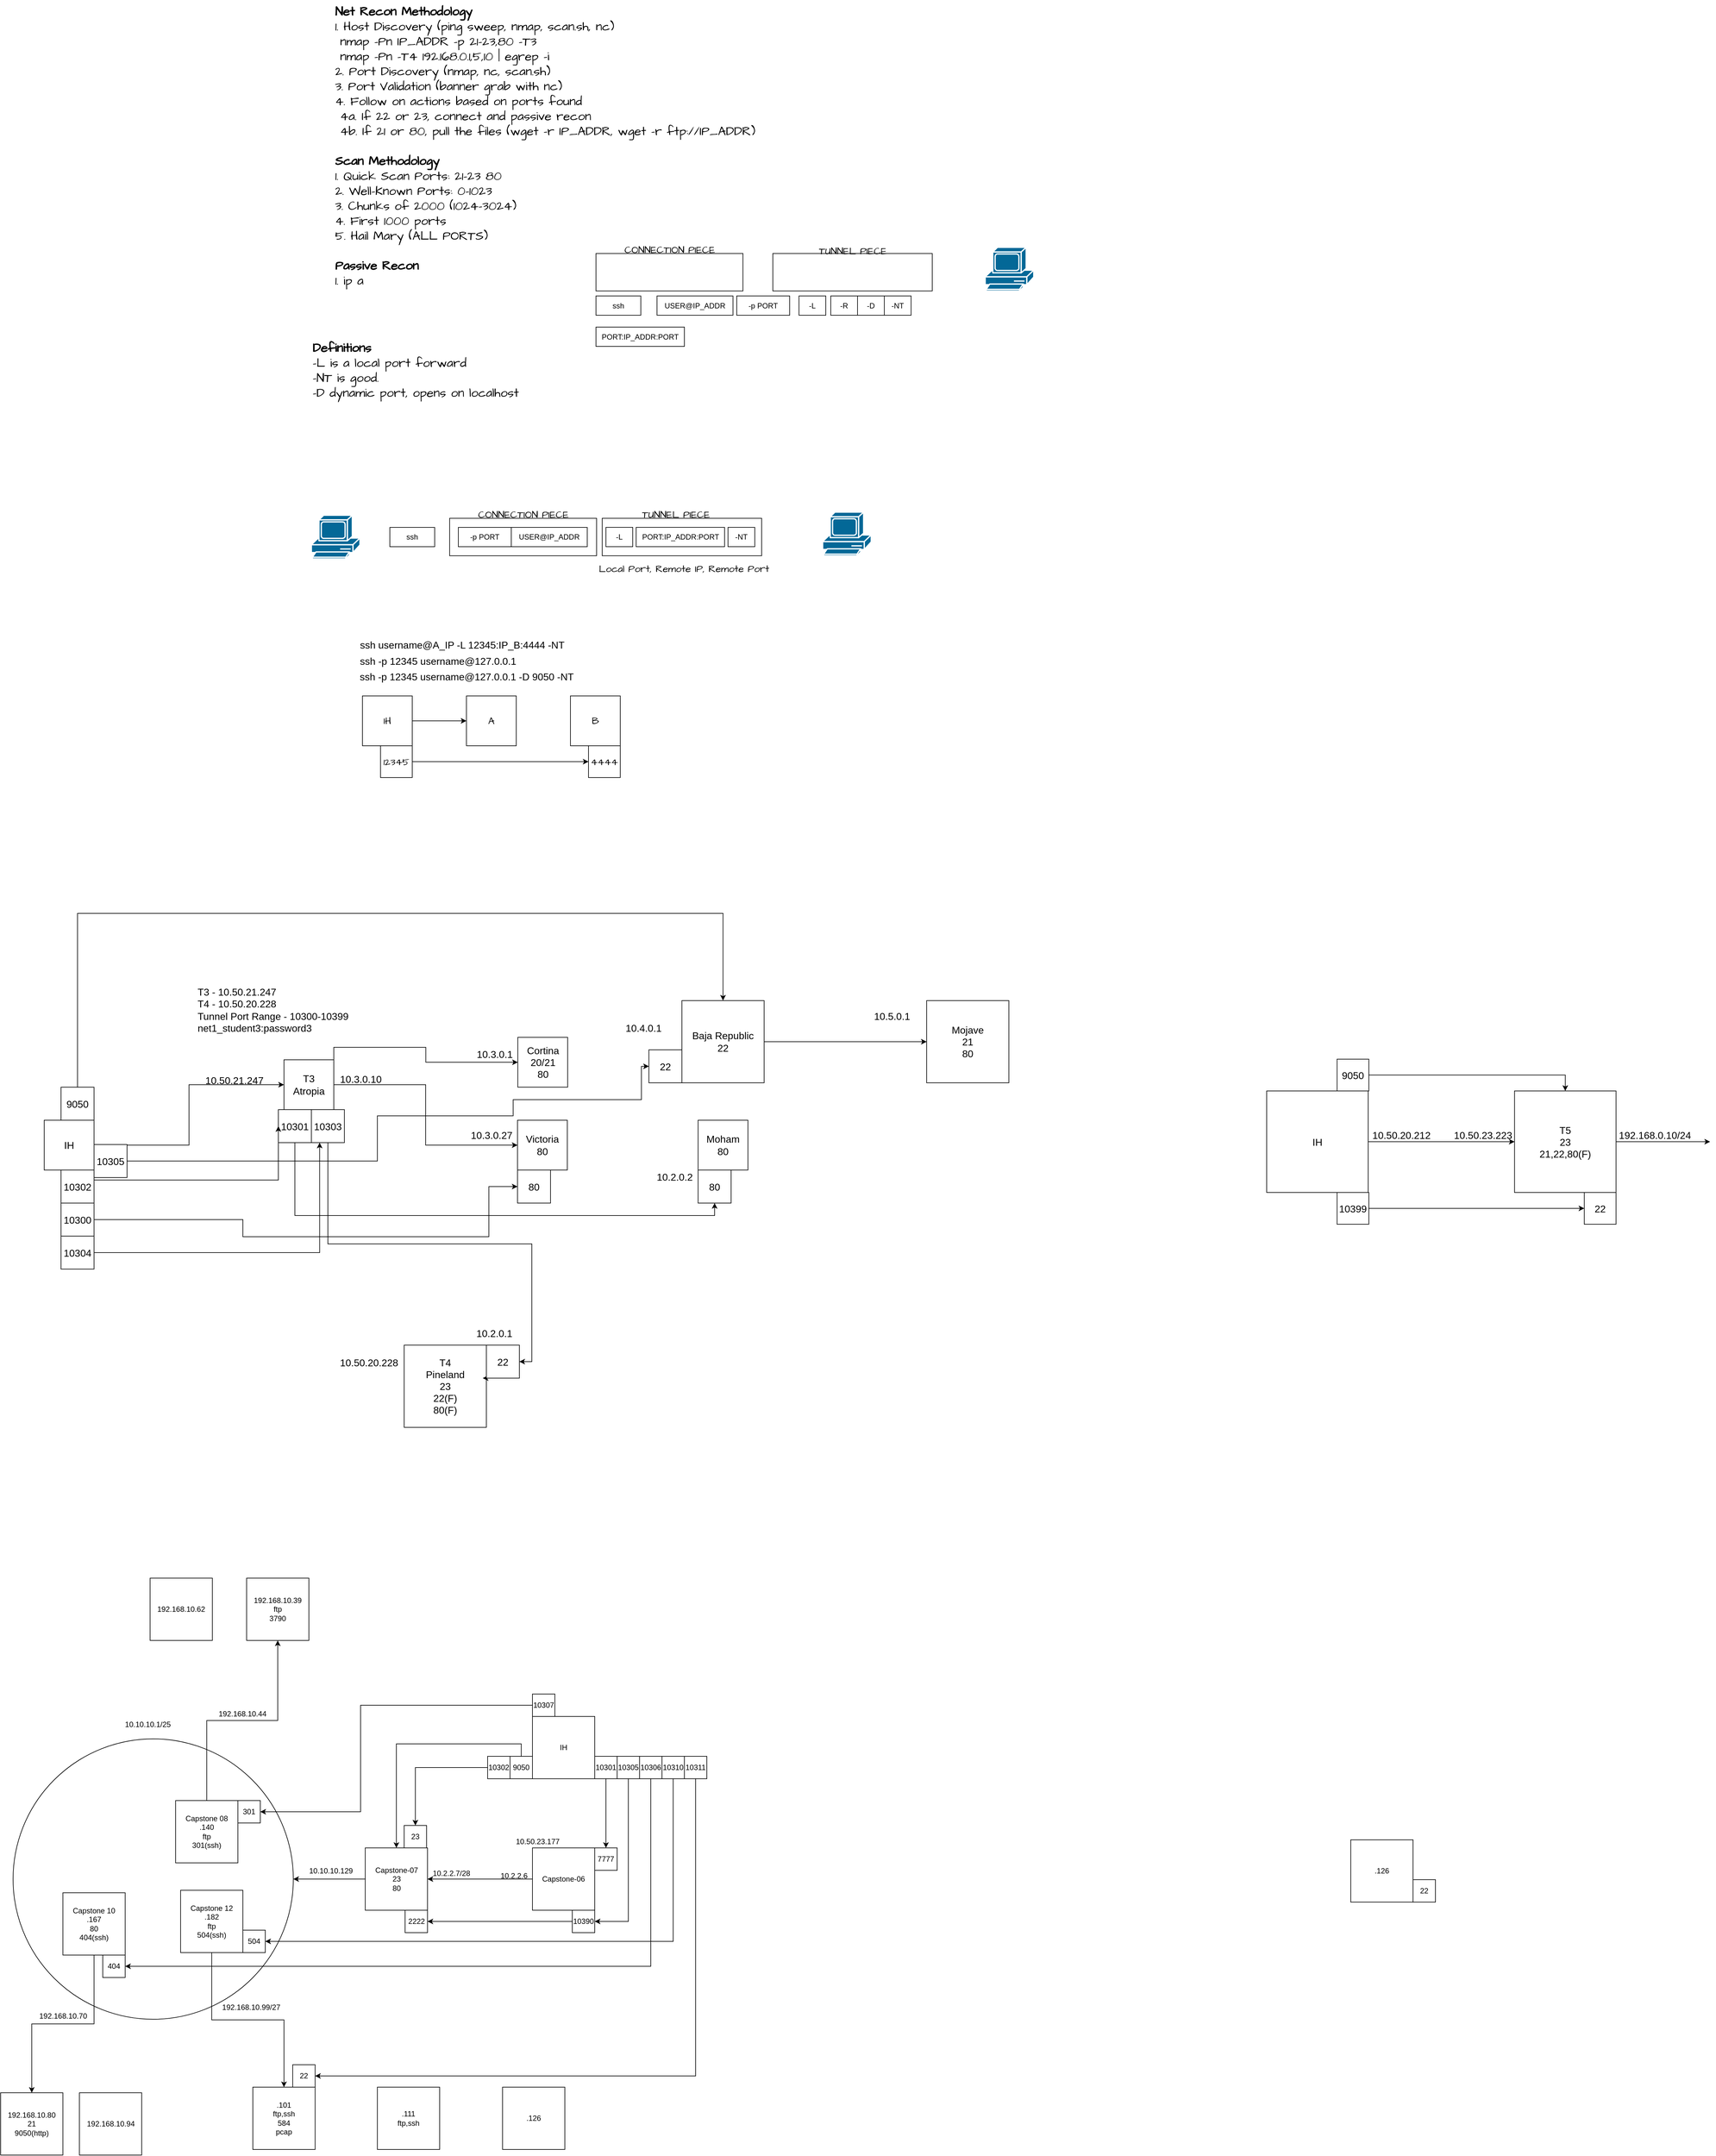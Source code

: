 <mxfile version="20.8.3" type="github">
  <diagram id="4sowy906ifnnUnxYNSDk" name="Page-1">
    <mxGraphModel dx="2207" dy="1359" grid="0" gridSize="10" guides="1" tooltips="1" connect="1" arrows="1" fold="1" page="0" pageScale="1" pageWidth="850" pageHeight="1100" math="0" shadow="0">
      <root>
        <mxCell id="0" />
        <mxCell id="1" parent="0" />
        <mxCell id="GdgQh8ADgWzCKuqCFc5P-26" value="" style="ellipse;whiteSpace=wrap;html=1;aspect=fixed;" vertex="1" parent="1">
          <mxGeometry x="-576" y="2998" width="450" height="450" as="geometry" />
        </mxCell>
        <mxCell id="Gu2aqTKsOxCdssKuxV53-10" value="" style="group" parent="1" vertex="1" connectable="0">
          <mxGeometry x="125" y="1013" width="236" height="86" as="geometry" />
        </mxCell>
        <mxCell id="Gu2aqTKsOxCdssKuxV53-11" value="" style="rounded=0;whiteSpace=wrap;html=1;fontFamily=Architects Daughter;fontSource=https%3A%2F%2Ffonts.googleapis.com%2Fcss%3Ffamily%3DArchitects%2BDaughter;fontSize=20;" parent="Gu2aqTKsOxCdssKuxV53-10" vertex="1">
          <mxGeometry y="25.881" width="236" height="60.119" as="geometry" />
        </mxCell>
        <mxCell id="Gu2aqTKsOxCdssKuxV53-12" value="&lt;font style=&quot;font-size: 16px;&quot;&gt;CONNECTION PIECE&lt;/font&gt;" style="text;html=1;align=center;verticalAlign=middle;resizable=0;points=[];autosize=1;strokeColor=none;fillColor=none;fontSize=20;fontFamily=Architects Daughter;" parent="Gu2aqTKsOxCdssKuxV53-10" vertex="1">
          <mxGeometry x="36.504" width="163" height="36" as="geometry" />
        </mxCell>
        <mxCell id="TgUVJBOBUJ-jDbtfDFaI-1" value="&lt;div style=&quot;border-color: var(--border-color); text-align: left;&quot;&gt;&lt;span style=&quot;border-color: var(--border-color); background-color: initial;&quot;&gt;&lt;font style=&quot;border-color: var(--border-color); font-size: 20px;&quot; color=&quot;#000000&quot; data-font-src=&quot;https://fonts.googleapis.com/css?family=Architects+Daughter&quot; face=&quot;Architects Daughter&quot;&gt;&lt;b style=&quot;border-color: var(--border-color);&quot;&gt;Net Recon Methodology&lt;/b&gt;&lt;/font&gt;&lt;/span&gt;&lt;/div&gt;&lt;font style=&quot;border-color: var(--border-color); font-size: 20px;&quot; data-font-src=&quot;https://fonts.googleapis.com/css?family=Architects+Daughter&quot; face=&quot;Architects Daughter&quot;&gt;&lt;div style=&quot;border-color: var(--border-color); text-align: left;&quot;&gt;&lt;span style=&quot;border-color: var(--border-color); background-color: initial;&quot;&gt;&lt;font style=&quot;border-color: var(--border-color); font-size: 20px;&quot; color=&quot;#000000&quot;&gt;1. Host Discovery (ping sweep, nmap, scan.sh, nc)&lt;/font&gt;&lt;/span&gt;&lt;/div&gt;&lt;div style=&quot;border-color: var(--border-color); text-align: left;&quot;&gt;&lt;span style=&quot;border-color: var(--border-color); background-color: initial;&quot;&gt;&lt;font style=&quot;border-color: var(--border-color); font-size: 20px;&quot; color=&quot;#000000&quot;&gt;&lt;span style=&quot;white-space: pre;&quot;&gt;	&lt;/span&gt;nmap -Pn IP_ADDR -p 21-23,80 -T3&lt;br&gt;&lt;/font&gt;&lt;/span&gt;&lt;/div&gt;&lt;div style=&quot;border-color: var(--border-color); text-align: left;&quot;&gt;&lt;span style=&quot;border-color: var(--border-color); background-color: initial;&quot;&gt;&lt;font style=&quot;border-color: var(--border-color); font-size: 20px;&quot; color=&quot;#000000&quot;&gt;&lt;span style=&quot;white-space: pre;&quot;&gt;	&lt;/span&gt;nmap -Pn -T4 192.168.0.1,5,10 | egrep -i&lt;br&gt;&lt;/font&gt;&lt;/span&gt;&lt;/div&gt;&lt;div style=&quot;border-color: var(--border-color); text-align: left;&quot;&gt;&lt;span style=&quot;border-color: var(--border-color); background-color: initial;&quot;&gt;&lt;font style=&quot;border-color: var(--border-color); font-size: 20px;&quot; color=&quot;#000000&quot;&gt;2. Port Discovery (nmap, nc, scan.sh)&lt;/font&gt;&lt;/span&gt;&lt;/div&gt;&lt;div style=&quot;border-color: var(--border-color); text-align: left;&quot;&gt;&lt;span style=&quot;border-color: var(--border-color); background-color: initial;&quot;&gt;&lt;font style=&quot;border-color: var(--border-color); font-size: 20px;&quot; color=&quot;#000000&quot;&gt;3. Port Validation (banner grab with nc)&lt;/font&gt;&lt;/span&gt;&lt;/div&gt;&lt;div style=&quot;border-color: var(--border-color); text-align: left;&quot;&gt;&lt;span style=&quot;border-color: var(--border-color); background-color: initial;&quot;&gt;&lt;font style=&quot;border-color: var(--border-color); font-size: 20px;&quot; color=&quot;#000000&quot;&gt;4. Follow on actions based on ports found&lt;/font&gt;&lt;/span&gt;&lt;/div&gt;&lt;div style=&quot;border-color: var(--border-color); text-align: left;&quot;&gt;&lt;span style=&quot;border-color: var(--border-color); background-color: initial;&quot;&gt;&lt;font style=&quot;border-color: var(--border-color); font-size: 20px;&quot; color=&quot;#000000&quot;&gt;&lt;span style=&quot;border-color: var(--border-color);&quot;&gt;	&lt;/span&gt;&lt;span style=&quot;white-space: pre;&quot;&gt;	&lt;/span&gt;4a. If 22 or 23, connect and passive recon&lt;br style=&quot;border-color: var(--border-color);&quot;&gt;&lt;/font&gt;&lt;/span&gt;&lt;/div&gt;&lt;div style=&quot;border-color: var(--border-color); text-align: left;&quot;&gt;&lt;span style=&quot;border-color: var(--border-color); background-color: initial;&quot;&gt;&lt;font style=&quot;border-color: var(--border-color); font-size: 20px;&quot; color=&quot;#000000&quot;&gt;&lt;span style=&quot;border-color: var(--border-color);&quot;&gt;	&lt;/span&gt;&lt;span style=&quot;white-space: pre;&quot;&gt;	&lt;/span&gt;4b. If 21 or 80, pull the files (wget -r IP_ADDR, wget -r ftp://IP_ADDR)&lt;/font&gt;&lt;/span&gt;&lt;/div&gt;&lt;div style=&quot;border-color: var(--border-color); text-align: left;&quot;&gt;&lt;font style=&quot;font-size: 20px;&quot;&gt;&lt;br style=&quot;border-color: var(--border-color);&quot;&gt;&lt;/font&gt;&lt;/div&gt;&lt;div style=&quot;border-color: var(--border-color); text-align: left;&quot;&gt;&lt;font style=&quot;border-color: var(--border-color); font-size: 20px;&quot; color=&quot;#000000&quot;&gt;&lt;b style=&quot;border-color: var(--border-color);&quot;&gt;Scan Methodology&lt;/b&gt;&lt;/font&gt;&lt;/div&gt;&lt;div style=&quot;border-color: var(--border-color); text-align: left;&quot;&gt;1. Quick Scan Ports: 21-23 80&lt;/div&gt;&lt;div style=&quot;border-color: var(--border-color); text-align: left;&quot;&gt;2. Well-Known Ports: 0-1023&lt;/div&gt;&lt;div style=&quot;border-color: var(--border-color); text-align: left;&quot;&gt;3. Chunks of 2000 (1024-3024)&lt;/div&gt;&lt;div style=&quot;border-color: var(--border-color); text-align: left;&quot;&gt;4. First 1000 ports&lt;/div&gt;&lt;div style=&quot;border-color: var(--border-color); text-align: left;&quot;&gt;5. Hail Mary (ALL PORTS)&lt;/div&gt;&lt;div style=&quot;border-color: var(--border-color); text-align: left;&quot;&gt;&lt;br&gt;&lt;/div&gt;&lt;div style=&quot;border-color: var(--border-color); text-align: left;&quot;&gt;&lt;b&gt;Passive Recon&lt;/b&gt;&lt;/div&gt;&lt;div style=&quot;border-color: var(--border-color); text-align: left;&quot;&gt;1. ip a&lt;/div&gt;&lt;div style=&quot;border-color: var(--border-color); text-align: left;&quot;&gt;&lt;br&gt;&lt;/div&gt;&lt;div style=&quot;border-color: var(--border-color); text-align: left;&quot;&gt;&lt;br&gt;&lt;/div&gt;&lt;div style=&quot;border-color: var(--border-color); text-align: left;&quot;&gt;&lt;br style=&quot;border-color: var(--border-color); color: rgb(255, 255, 255);&quot;&gt;&lt;/div&gt;&lt;/font&gt;" style="text;html=1;align=center;verticalAlign=middle;resizable=0;points=[];autosize=1;strokeColor=none;fillColor=none;fontSize=20;fontFamily=Architects Daughter;hachureGap=4;fontSource=https%3A%2F%2Ffonts.googleapis.com%2Fcss%3Ffamily%3DArchitects%2BDaughter;rounded=0;" parent="1" vertex="1">
          <mxGeometry x="-97" y="207" width="749" height="540" as="geometry" />
        </mxCell>
        <mxCell id="Nnn1nSsQsslOlj38--iZ-5" value="ssh" style="rounded=0;whiteSpace=wrap;html=1;" parent="1" vertex="1">
          <mxGeometry x="360" y="682" width="72" height="31" as="geometry" />
        </mxCell>
        <mxCell id="Nnn1nSsQsslOlj38--iZ-6" value="USER@IP_ADDR" style="rounded=0;whiteSpace=wrap;html=1;" parent="1" vertex="1">
          <mxGeometry x="458" y="682" width="122" height="31" as="geometry" />
        </mxCell>
        <mxCell id="Nnn1nSsQsslOlj38--iZ-8" value="-L" style="rounded=0;whiteSpace=wrap;html=1;" parent="1" vertex="1">
          <mxGeometry x="686" y="682" width="43" height="31" as="geometry" />
        </mxCell>
        <mxCell id="Nnn1nSsQsslOlj38--iZ-9" value="-p PORT" style="rounded=0;whiteSpace=wrap;html=1;" parent="1" vertex="1">
          <mxGeometry x="586" y="682" width="85" height="31" as="geometry" />
        </mxCell>
        <mxCell id="Nnn1nSsQsslOlj38--iZ-10" value="-NT" style="rounded=0;whiteSpace=wrap;html=1;" parent="1" vertex="1">
          <mxGeometry x="823" y="682" width="43" height="31" as="geometry" />
        </mxCell>
        <mxCell id="Nnn1nSsQsslOlj38--iZ-11" value="-D" style="rounded=0;whiteSpace=wrap;html=1;" parent="1" vertex="1">
          <mxGeometry x="780" y="682" width="43" height="31" as="geometry" />
        </mxCell>
        <mxCell id="Nnn1nSsQsslOlj38--iZ-12" value="-R" style="rounded=0;whiteSpace=wrap;html=1;" parent="1" vertex="1">
          <mxGeometry x="737" y="682" width="43" height="31" as="geometry" />
        </mxCell>
        <mxCell id="Nnn1nSsQsslOlj38--iZ-13" value="&lt;font data-font-src=&quot;https://fonts.googleapis.com/css?family=Architects+Daughter&quot; face=&quot;Architects Daughter&quot; style=&quot;font-size: 20px;&quot;&gt;&lt;b&gt;Definitions&lt;/b&gt;&lt;br&gt;-L is a local port forward&lt;br&gt;-NT is good.&lt;br&gt;-D dynamic port, opens on localhost&lt;br&gt;&lt;/font&gt;" style="text;html=1;align=left;verticalAlign=middle;resizable=0;points=[];autosize=1;strokeColor=none;fillColor=none;" parent="1" vertex="1">
          <mxGeometry x="-97" y="747" width="349" height="108" as="geometry" />
        </mxCell>
        <mxCell id="Nnn1nSsQsslOlj38--iZ-14" value="" style="shape=mxgraph.cisco.computers_and_peripherals.pc;sketch=0;html=1;pointerEvents=1;dashed=0;fillColor=#036897;strokeColor=#ffffff;strokeWidth=2;verticalLabelPosition=bottom;verticalAlign=top;align=center;outlineConnect=0;fontFamily=Architects Daughter;fontSource=https%3A%2F%2Ffonts.googleapis.com%2Fcss%3Ffamily%3DArchitects%2BDaughter;fontSize=20;" parent="1" vertex="1">
          <mxGeometry x="985" y="604" width="78" height="70" as="geometry" />
        </mxCell>
        <mxCell id="Nnn1nSsQsslOlj38--iZ-20" value="ssh" style="rounded=0;whiteSpace=wrap;html=1;" parent="1" vertex="1">
          <mxGeometry x="29" y="1053.5" width="72" height="31" as="geometry" />
        </mxCell>
        <mxCell id="Nnn1nSsQsslOlj38--iZ-22" value="-p PORT" style="rounded=0;whiteSpace=wrap;html=1;" parent="1" vertex="1">
          <mxGeometry x="139" y="1053.5" width="85" height="31" as="geometry" />
        </mxCell>
        <mxCell id="Nnn1nSsQsslOlj38--iZ-23" value="USER@IP_ADDR" style="rounded=0;whiteSpace=wrap;html=1;" parent="1" vertex="1">
          <mxGeometry x="224" y="1053.5" width="122" height="31" as="geometry" />
        </mxCell>
        <mxCell id="Nnn1nSsQsslOlj38--iZ-35" value="" style="group" parent="1" vertex="1" connectable="0">
          <mxGeometry x="573" y="1013" width="256" height="131" as="geometry" />
        </mxCell>
        <mxCell id="Nnn1nSsQsslOlj38--iZ-36" value="" style="group" parent="Nnn1nSsQsslOlj38--iZ-35" vertex="1" connectable="0">
          <mxGeometry x="-203" width="256" height="86" as="geometry" />
        </mxCell>
        <mxCell id="Nnn1nSsQsslOlj38--iZ-37" value="" style="rounded=0;whiteSpace=wrap;html=1;fontFamily=Architects Daughter;fontSource=https%3A%2F%2Ffonts.googleapis.com%2Fcss%3Ffamily%3DArchitects%2BDaughter;fontSize=20;" parent="Nnn1nSsQsslOlj38--iZ-36" vertex="1">
          <mxGeometry y="25.88" width="256" height="60.12" as="geometry" />
        </mxCell>
        <mxCell id="Nnn1nSsQsslOlj38--iZ-38" value="&lt;font style=&quot;font-size: 16px;&quot;&gt;TUNNEL PIECE&lt;/font&gt;" style="text;html=1;align=center;verticalAlign=middle;resizable=0;points=[];autosize=1;strokeColor=none;fillColor=none;fontSize=20;fontFamily=Architects Daughter;" parent="Nnn1nSsQsslOlj38--iZ-36" vertex="1">
          <mxGeometry x="54.504" width="127" height="36" as="geometry" />
        </mxCell>
        <mxCell id="Nnn1nSsQsslOlj38--iZ-39" value="-L" style="rounded=0;whiteSpace=wrap;html=1;" parent="Nnn1nSsQsslOlj38--iZ-36" vertex="1">
          <mxGeometry x="6" y="40.44" width="43" height="31" as="geometry" />
        </mxCell>
        <mxCell id="Nnn1nSsQsslOlj38--iZ-41" value="PORT:IP_ADDR:PORT" style="rounded=0;whiteSpace=wrap;html=1;" parent="Nnn1nSsQsslOlj38--iZ-36" vertex="1">
          <mxGeometry x="54.5" y="40.44" width="142" height="31" as="geometry" />
        </mxCell>
        <mxCell id="Nnn1nSsQsslOlj38--iZ-48" value="-NT" style="rounded=0;whiteSpace=wrap;html=1;" parent="Nnn1nSsQsslOlj38--iZ-36" vertex="1">
          <mxGeometry x="202" y="40.44" width="43" height="31" as="geometry" />
        </mxCell>
        <mxCell id="Nnn1nSsQsslOlj38--iZ-40" value="PORT:IP_ADDR:PORT" style="rounded=0;whiteSpace=wrap;html=1;" parent="1" vertex="1">
          <mxGeometry x="360" y="732" width="142" height="31" as="geometry" />
        </mxCell>
        <mxCell id="Nnn1nSsQsslOlj38--iZ-56" value="Local Port, Remote IP, Remote Port" style="text;html=1;align=center;verticalAlign=middle;resizable=0;points=[];autosize=1;strokeColor=none;fillColor=none;fontSize=16;fontFamily=Architects Daughter;" parent="1" vertex="1">
          <mxGeometry x="355" y="1104" width="291" height="31" as="geometry" />
        </mxCell>
        <mxCell id="Nnn1nSsQsslOlj38--iZ-63" value="" style="group" parent="1" vertex="1" connectable="0">
          <mxGeometry x="-97" y="1029" width="899" height="75" as="geometry" />
        </mxCell>
        <mxCell id="Nnn1nSsQsslOlj38--iZ-18" value="" style="shape=mxgraph.cisco.computers_and_peripherals.pc;sketch=0;html=1;pointerEvents=1;dashed=0;fillColor=#036897;strokeColor=#ffffff;strokeWidth=2;verticalLabelPosition=bottom;verticalAlign=top;align=center;outlineConnect=0;fontFamily=Architects Daughter;fontSource=https%3A%2F%2Ffonts.googleapis.com%2Fcss%3Ffamily%3DArchitects%2BDaughter;fontSize=20;" parent="Nnn1nSsQsslOlj38--iZ-63" vertex="1">
          <mxGeometry y="5" width="78" height="70" as="geometry" />
        </mxCell>
        <mxCell id="Nnn1nSsQsslOlj38--iZ-19" value="" style="shape=mxgraph.cisco.computers_and_peripherals.pc;sketch=0;html=1;pointerEvents=1;dashed=0;fillColor=#036897;strokeColor=#ffffff;strokeWidth=2;verticalLabelPosition=bottom;verticalAlign=top;align=center;outlineConnect=0;fontFamily=Architects Daughter;fontSource=https%3A%2F%2Ffonts.googleapis.com%2Fcss%3Ffamily%3DArchitects%2BDaughter;fontSize=20;" parent="Nnn1nSsQsslOlj38--iZ-63" vertex="1">
          <mxGeometry x="821" width="78" height="70" as="geometry" />
        </mxCell>
        <mxCell id="Nnn1nSsQsslOlj38--iZ-73" value="&lt;font face=&quot;Helvetica&quot;&gt;ssh username@A_IP -L 12345:IP_B:4444 -NT&amp;nbsp;&lt;/font&gt;" style="text;html=1;align=center;verticalAlign=middle;resizable=0;points=[];autosize=1;strokeColor=none;fillColor=none;fontSize=16;fontFamily=Architects Daughter;" parent="1" vertex="1">
          <mxGeometry x="-29" y="1227" width="351" height="32" as="geometry" />
        </mxCell>
        <mxCell id="Nnn1nSsQsslOlj38--iZ-80" style="edgeStyle=orthogonalEdgeStyle;rounded=0;orthogonalLoop=1;jettySize=auto;html=1;entryX=0;entryY=0.5;entryDx=0;entryDy=0;fontFamily=Architects Daughter;fontSource=https%3A%2F%2Ffonts.googleapis.com%2Fcss%3Ffamily%3DArchitects%2BDaughter;fontSize=16;" parent="1" source="Nnn1nSsQsslOlj38--iZ-74" target="Nnn1nSsQsslOlj38--iZ-75" edge="1">
          <mxGeometry relative="1" as="geometry" />
        </mxCell>
        <mxCell id="Nnn1nSsQsslOlj38--iZ-74" value="IH" style="whiteSpace=wrap;html=1;aspect=fixed;fontFamily=Architects Daughter;fontSource=https%3A%2F%2Ffonts.googleapis.com%2Fcss%3Ffamily%3DArchitects%2BDaughter;fontSize=16;" parent="1" vertex="1">
          <mxGeometry x="-15" y="1324" width="80" height="80" as="geometry" />
        </mxCell>
        <mxCell id="Nnn1nSsQsslOlj38--iZ-75" value="A" style="whiteSpace=wrap;html=1;aspect=fixed;fontFamily=Architects Daughter;fontSource=https%3A%2F%2Ffonts.googleapis.com%2Fcss%3Ffamily%3DArchitects%2BDaughter;fontSize=16;" parent="1" vertex="1">
          <mxGeometry x="152" y="1324" width="80" height="80" as="geometry" />
        </mxCell>
        <mxCell id="Nnn1nSsQsslOlj38--iZ-76" value="B" style="whiteSpace=wrap;html=1;aspect=fixed;fontFamily=Architects Daughter;fontSource=https%3A%2F%2Ffonts.googleapis.com%2Fcss%3Ffamily%3DArchitects%2BDaughter;fontSize=16;" parent="1" vertex="1">
          <mxGeometry x="319" y="1324" width="80" height="80" as="geometry" />
        </mxCell>
        <mxCell id="Nnn1nSsQsslOlj38--iZ-79" style="edgeStyle=orthogonalEdgeStyle;rounded=0;orthogonalLoop=1;jettySize=auto;html=1;entryX=0;entryY=0.5;entryDx=0;entryDy=0;fontFamily=Architects Daughter;fontSource=https%3A%2F%2Ffonts.googleapis.com%2Fcss%3Ffamily%3DArchitects%2BDaughter;fontSize=16;" parent="1" source="Nnn1nSsQsslOlj38--iZ-77" target="Nnn1nSsQsslOlj38--iZ-78" edge="1">
          <mxGeometry relative="1" as="geometry" />
        </mxCell>
        <mxCell id="Nnn1nSsQsslOlj38--iZ-77" value="12345" style="whiteSpace=wrap;html=1;aspect=fixed;fontFamily=Architects Daughter;fontSource=https%3A%2F%2Ffonts.googleapis.com%2Fcss%3Ffamily%3DArchitects%2BDaughter;fontSize=16;" parent="1" vertex="1">
          <mxGeometry x="14" y="1404" width="51" height="51" as="geometry" />
        </mxCell>
        <mxCell id="Nnn1nSsQsslOlj38--iZ-78" value="4444" style="whiteSpace=wrap;html=1;aspect=fixed;fontFamily=Architects Daughter;fontSource=https%3A%2F%2Ffonts.googleapis.com%2Fcss%3Ffamily%3DArchitects%2BDaughter;fontSize=16;" parent="1" vertex="1">
          <mxGeometry x="348" y="1404" width="51" height="51" as="geometry" />
        </mxCell>
        <mxCell id="Nnn1nSsQsslOlj38--iZ-82" value="&lt;font face=&quot;Helvetica&quot;&gt;ssh -p 12345 username@127.0.0.1&lt;/font&gt;" style="text;html=1;align=center;verticalAlign=middle;resizable=0;points=[];autosize=1;strokeColor=none;fillColor=none;fontSize=16;fontFamily=Architects Daughter;" parent="1" vertex="1">
          <mxGeometry x="-29" y="1253" width="269" height="32" as="geometry" />
        </mxCell>
        <mxCell id="Nnn1nSsQsslOlj38--iZ-83" value="&lt;font face=&quot;Helvetica&quot;&gt;ssh -p 12345 username@127.0.0.1 -D 9050 -NT&lt;/font&gt;" style="text;html=1;align=center;verticalAlign=middle;resizable=0;points=[];autosize=1;strokeColor=none;fillColor=none;fontSize=16;fontFamily=Architects Daughter;" parent="1" vertex="1">
          <mxGeometry x="-29" y="1278" width="362" height="32" as="geometry" />
        </mxCell>
        <mxCell id="Nnn1nSsQsslOlj38--iZ-25" value="" style="group" parent="1" vertex="1" connectable="0">
          <mxGeometry x="360" y="588" width="236" height="86" as="geometry" />
        </mxCell>
        <mxCell id="Nnn1nSsQsslOlj38--iZ-26" value="" style="rounded=0;whiteSpace=wrap;html=1;fontFamily=Architects Daughter;fontSource=https%3A%2F%2Ffonts.googleapis.com%2Fcss%3Ffamily%3DArchitects%2BDaughter;fontSize=20;" parent="Nnn1nSsQsslOlj38--iZ-25" vertex="1">
          <mxGeometry y="25.881" width="236" height="60.119" as="geometry" />
        </mxCell>
        <mxCell id="Nnn1nSsQsslOlj38--iZ-27" value="&lt;font style=&quot;font-size: 16px;&quot;&gt;CONNECTION PIECE&lt;/font&gt;" style="text;html=1;align=center;verticalAlign=middle;resizable=0;points=[];autosize=1;strokeColor=none;fillColor=none;fontSize=20;fontFamily=Architects Daughter;" parent="Nnn1nSsQsslOlj38--iZ-25" vertex="1">
          <mxGeometry x="36.504" width="163" height="36" as="geometry" />
        </mxCell>
        <mxCell id="Nnn1nSsQsslOlj38--iZ-51" value="" style="rounded=0;whiteSpace=wrap;html=1;fontFamily=Architects Daughter;fontSource=https%3A%2F%2Ffonts.googleapis.com%2Fcss%3Ffamily%3DArchitects%2BDaughter;fontSize=20;" parent="1" vertex="1">
          <mxGeometry x="644" y="613.88" width="256" height="60.12" as="geometry" />
        </mxCell>
        <mxCell id="Nnn1nSsQsslOlj38--iZ-52" value="&lt;font style=&quot;font-size: 16px;&quot;&gt;TUNNEL PIECE&lt;/font&gt;" style="text;html=1;align=center;verticalAlign=middle;resizable=0;points=[];autosize=1;strokeColor=none;fillColor=none;fontSize=20;fontFamily=Architects Daughter;" parent="1" vertex="1">
          <mxGeometry x="708.504" y="590" width="127" height="36" as="geometry" />
        </mxCell>
        <mxCell id="Gu2aqTKsOxCdssKuxV53-13" value="&lt;div style=&quot;text-align: left;&quot;&gt;&lt;span style=&quot;font-size: 16px; background-color: initial;&quot;&gt;T3 - 10.50.21.247&lt;/span&gt;&lt;/div&gt;&lt;font style=&quot;font-size: 16px;&quot;&gt;&lt;div style=&quot;text-align: left;&quot;&gt;&lt;span style=&quot;background-color: initial;&quot;&gt;T4 - 10.50.20.228&lt;/span&gt;&lt;/div&gt;&lt;div style=&quot;text-align: left;&quot;&gt;&lt;span style=&quot;background-color: initial;&quot;&gt;Tunnel Port Range - 10300-10399&lt;/span&gt;&lt;/div&gt;&lt;div style=&quot;text-align: left;&quot;&gt;&lt;span style=&quot;text-align: center;&quot;&gt;net1_student3:password3&lt;/span&gt;&lt;span style=&quot;background-color: initial;&quot;&gt;&lt;br&gt;&lt;/span&gt;&lt;/div&gt;&lt;/font&gt;" style="text;html=1;align=center;verticalAlign=middle;resizable=0;points=[];autosize=1;strokeColor=none;fillColor=none;" parent="1" vertex="1">
          <mxGeometry x="-289" y="1783" width="260" height="89" as="geometry" />
        </mxCell>
        <mxCell id="Gu2aqTKsOxCdssKuxV53-57" style="edgeStyle=orthogonalEdgeStyle;rounded=0;orthogonalLoop=1;jettySize=auto;html=1;exitX=1;exitY=0.5;exitDx=0;exitDy=0;entryX=0;entryY=0.5;entryDx=0;entryDy=0;fontSize=16;" parent="1" source="Gu2aqTKsOxCdssKuxV53-16" target="Gu2aqTKsOxCdssKuxV53-17" edge="1">
          <mxGeometry relative="1" as="geometry" />
        </mxCell>
        <mxCell id="Gu2aqTKsOxCdssKuxV53-16" value="IH" style="whiteSpace=wrap;html=1;aspect=fixed;fontSize=16;" parent="1" vertex="1">
          <mxGeometry x="-526" y="2005" width="80" height="80" as="geometry" />
        </mxCell>
        <mxCell id="Gu2aqTKsOxCdssKuxV53-25" style="edgeStyle=orthogonalEdgeStyle;rounded=0;orthogonalLoop=1;jettySize=auto;html=1;exitX=1;exitY=0.5;exitDx=0;exitDy=0;entryX=0;entryY=0.5;entryDx=0;entryDy=0;fontSize=16;" parent="1" source="Gu2aqTKsOxCdssKuxV53-17" target="Gu2aqTKsOxCdssKuxV53-18" edge="1">
          <mxGeometry relative="1" as="geometry" />
        </mxCell>
        <mxCell id="Gu2aqTKsOxCdssKuxV53-33" style="edgeStyle=orthogonalEdgeStyle;rounded=0;orthogonalLoop=1;jettySize=auto;html=1;exitX=1;exitY=0;exitDx=0;exitDy=0;entryX=0;entryY=0.5;entryDx=0;entryDy=0;fontSize=16;" parent="1" source="Gu2aqTKsOxCdssKuxV53-17" target="Gu2aqTKsOxCdssKuxV53-32" edge="1">
          <mxGeometry relative="1" as="geometry" />
        </mxCell>
        <mxCell id="Gu2aqTKsOxCdssKuxV53-17" value="T3&lt;br&gt;Atropia" style="whiteSpace=wrap;html=1;aspect=fixed;fontSize=16;" parent="1" vertex="1">
          <mxGeometry x="-141" y="1908" width="80" height="80" as="geometry" />
        </mxCell>
        <mxCell id="Gu2aqTKsOxCdssKuxV53-18" value="Victoria&lt;br&gt;80" style="whiteSpace=wrap;html=1;aspect=fixed;fontSize=16;" parent="1" vertex="1">
          <mxGeometry x="234" y="2005" width="80" height="80" as="geometry" />
        </mxCell>
        <mxCell id="Gu2aqTKsOxCdssKuxV53-22" style="edgeStyle=orthogonalEdgeStyle;rounded=0;orthogonalLoop=1;jettySize=auto;html=1;exitX=1;exitY=0.5;exitDx=0;exitDy=0;entryX=0;entryY=0.5;entryDx=0;entryDy=0;fontSize=16;" parent="1" source="Gu2aqTKsOxCdssKuxV53-19" target="Gu2aqTKsOxCdssKuxV53-20" edge="1">
          <mxGeometry relative="1" as="geometry">
            <Array as="points">
              <mxPoint x="-207" y="2164" />
              <mxPoint x="-207" y="2192" />
              <mxPoint x="188" y="2192" />
              <mxPoint x="188" y="2112" />
            </Array>
          </mxGeometry>
        </mxCell>
        <mxCell id="Gu2aqTKsOxCdssKuxV53-19" value="10300" style="whiteSpace=wrap;html=1;aspect=fixed;fontSize=16;" parent="1" vertex="1">
          <mxGeometry x="-499" y="2138" width="53" height="53" as="geometry" />
        </mxCell>
        <mxCell id="Gu2aqTKsOxCdssKuxV53-20" value="80" style="whiteSpace=wrap;html=1;aspect=fixed;fontSize=16;" parent="1" vertex="1">
          <mxGeometry x="234" y="2085" width="53" height="53" as="geometry" />
        </mxCell>
        <mxCell id="Gu2aqTKsOxCdssKuxV53-23" value="10.3.0.27" style="text;html=1;align=center;verticalAlign=middle;resizable=0;points=[];autosize=1;strokeColor=none;fillColor=none;fontSize=16;" parent="1" vertex="1">
          <mxGeometry x="149.5" y="2013" width="85" height="31" as="geometry" />
        </mxCell>
        <mxCell id="Gu2aqTKsOxCdssKuxV53-24" value="10.3.0.10" style="text;html=1;align=center;verticalAlign=middle;resizable=0;points=[];autosize=1;strokeColor=none;fillColor=none;fontSize=16;" parent="1" vertex="1">
          <mxGeometry x="-61" y="1923" width="85" height="31" as="geometry" />
        </mxCell>
        <mxCell id="Gu2aqTKsOxCdssKuxV53-27" value="10.50.21.247" style="text;html=1;align=center;verticalAlign=middle;resizable=0;points=[];autosize=1;strokeColor=none;fillColor=none;fontSize=16;" parent="1" vertex="1">
          <mxGeometry x="-277" y="1925" width="111" height="31" as="geometry" />
        </mxCell>
        <mxCell id="Gu2aqTKsOxCdssKuxV53-69" style="edgeStyle=orthogonalEdgeStyle;rounded=0;orthogonalLoop=1;jettySize=auto;html=1;entryX=0.5;entryY=0;entryDx=0;entryDy=0;fontSize=16;" parent="1" source="Gu2aqTKsOxCdssKuxV53-29" target="Gu2aqTKsOxCdssKuxV53-62" edge="1">
          <mxGeometry relative="1" as="geometry">
            <Array as="points">
              <mxPoint x="-472" y="1673" />
              <mxPoint x="564" y="1673" />
            </Array>
          </mxGeometry>
        </mxCell>
        <mxCell id="Gu2aqTKsOxCdssKuxV53-29" value="9050" style="whiteSpace=wrap;html=1;aspect=fixed;fontSize=16;" parent="1" vertex="1">
          <mxGeometry x="-499" y="1952" width="53" height="53" as="geometry" />
        </mxCell>
        <mxCell id="Gu2aqTKsOxCdssKuxV53-32" value="Cortina&lt;br&gt;20/21&lt;br&gt;80" style="whiteSpace=wrap;html=1;aspect=fixed;fontSize=16;" parent="1" vertex="1">
          <mxGeometry x="234.5" y="1872" width="80" height="80" as="geometry" />
        </mxCell>
        <mxCell id="Gu2aqTKsOxCdssKuxV53-34" value="10.3.0.1" style="text;html=1;align=center;verticalAlign=middle;resizable=0;points=[];autosize=1;strokeColor=none;fillColor=none;fontSize=16;" parent="1" vertex="1">
          <mxGeometry x="158.5" y="1883" width="76" height="31" as="geometry" />
        </mxCell>
        <mxCell id="Gu2aqTKsOxCdssKuxV53-35" value="T4&lt;br&gt;Pineland&lt;br&gt;23&lt;br&gt;22(F)&lt;br&gt;80(F)" style="whiteSpace=wrap;html=1;aspect=fixed;fontSize=16;" parent="1" vertex="1">
          <mxGeometry x="52" y="2366" width="132" height="132" as="geometry" />
        </mxCell>
        <mxCell id="Gu2aqTKsOxCdssKuxV53-59" style="edgeStyle=orthogonalEdgeStyle;rounded=0;orthogonalLoop=1;jettySize=auto;html=1;exitX=0.5;exitY=1;exitDx=0;exitDy=0;entryX=0.5;entryY=1;entryDx=0;entryDy=0;fontSize=16;" parent="1" source="Gu2aqTKsOxCdssKuxV53-37" target="Gu2aqTKsOxCdssKuxV53-39" edge="1">
          <mxGeometry relative="1" as="geometry" />
        </mxCell>
        <mxCell id="Gu2aqTKsOxCdssKuxV53-37" value="10301" style="whiteSpace=wrap;html=1;aspect=fixed;fontSize=16;" parent="1" vertex="1">
          <mxGeometry x="-150" y="1988" width="53" height="53" as="geometry" />
        </mxCell>
        <mxCell id="Gu2aqTKsOxCdssKuxV53-38" value="Moham&lt;br&gt;80" style="whiteSpace=wrap;html=1;aspect=fixed;fontSize=16;" parent="1" vertex="1">
          <mxGeometry x="524" y="2005" width="80" height="80" as="geometry" />
        </mxCell>
        <mxCell id="Gu2aqTKsOxCdssKuxV53-39" value="80" style="whiteSpace=wrap;html=1;aspect=fixed;fontSize=16;" parent="1" vertex="1">
          <mxGeometry x="524" y="2085" width="53" height="53" as="geometry" />
        </mxCell>
        <mxCell id="Gu2aqTKsOxCdssKuxV53-41" style="edgeStyle=orthogonalEdgeStyle;rounded=0;orthogonalLoop=1;jettySize=auto;html=1;exitX=1;exitY=0.5;exitDx=0;exitDy=0;entryX=0;entryY=0.5;entryDx=0;entryDy=0;fontSize=16;" parent="1" source="Gu2aqTKsOxCdssKuxV53-40" target="Gu2aqTKsOxCdssKuxV53-37" edge="1">
          <mxGeometry relative="1" as="geometry">
            <Array as="points">
              <mxPoint x="-222" y="2101" />
              <mxPoint x="-34" y="2101" />
            </Array>
          </mxGeometry>
        </mxCell>
        <mxCell id="Gu2aqTKsOxCdssKuxV53-40" value="10302" style="whiteSpace=wrap;html=1;aspect=fixed;fontSize=16;" parent="1" vertex="1">
          <mxGeometry x="-499" y="2085" width="53" height="53" as="geometry" />
        </mxCell>
        <mxCell id="Gu2aqTKsOxCdssKuxV53-45" value="&lt;span style=&quot;color: rgb(0, 0, 0); font-family: Helvetica; font-size: 16px; font-style: normal; font-variant-ligatures: normal; font-variant-caps: normal; font-weight: 400; letter-spacing: normal; orphans: 2; text-align: left; text-indent: 0px; text-transform: none; widows: 2; word-spacing: 0px; -webkit-text-stroke-width: 0px; background-color: rgb(255, 255, 255); text-decoration-thickness: initial; text-decoration-style: initial; text-decoration-color: initial; float: none; display: inline !important;&quot;&gt;10.50.20.228&lt;/span&gt;" style="text;whiteSpace=wrap;html=1;fontSize=16;" parent="1" vertex="1">
          <mxGeometry x="-52.997" y="2378.005" width="121" height="41" as="geometry" />
        </mxCell>
        <mxCell id="Gu2aqTKsOxCdssKuxV53-49" style="edgeStyle=orthogonalEdgeStyle;rounded=0;orthogonalLoop=1;jettySize=auto;html=1;exitX=0.5;exitY=1;exitDx=0;exitDy=0;entryX=1;entryY=0.5;entryDx=0;entryDy=0;fontSize=16;" parent="1" source="Gu2aqTKsOxCdssKuxV53-47" target="Gu2aqTKsOxCdssKuxV53-48" edge="1">
          <mxGeometry relative="1" as="geometry" />
        </mxCell>
        <mxCell id="Gu2aqTKsOxCdssKuxV53-47" value="10303" style="whiteSpace=wrap;html=1;aspect=fixed;fontSize=16;" parent="1" vertex="1">
          <mxGeometry x="-97" y="1988" width="53" height="53" as="geometry" />
        </mxCell>
        <mxCell id="Gu2aqTKsOxCdssKuxV53-61" style="edgeStyle=orthogonalEdgeStyle;rounded=0;orthogonalLoop=1;jettySize=auto;html=1;exitX=0;exitY=1;exitDx=0;exitDy=0;entryX=0.956;entryY=0.405;entryDx=0;entryDy=0;entryPerimeter=0;fontSize=16;" parent="1" source="Gu2aqTKsOxCdssKuxV53-48" target="Gu2aqTKsOxCdssKuxV53-35" edge="1">
          <mxGeometry relative="1" as="geometry" />
        </mxCell>
        <mxCell id="Gu2aqTKsOxCdssKuxV53-48" value="22" style="whiteSpace=wrap;html=1;aspect=fixed;fontSize=16;" parent="1" vertex="1">
          <mxGeometry x="184" y="2366" width="53" height="53" as="geometry" />
        </mxCell>
        <mxCell id="Gu2aqTKsOxCdssKuxV53-50" value="&lt;span style=&quot;color: rgb(0, 0, 0); font-family: Helvetica; font-size: 16px; font-style: normal; font-variant-ligatures: normal; font-variant-caps: normal; font-weight: 400; letter-spacing: normal; orphans: 2; text-align: left; text-indent: 0px; text-transform: none; widows: 2; word-spacing: 0px; -webkit-text-stroke-width: 0px; background-color: rgb(255, 255, 255); text-decoration-thickness: initial; text-decoration-style: initial; text-decoration-color: initial; float: none; display: inline !important;&quot;&gt;10.2.0.1&lt;/span&gt;" style="text;whiteSpace=wrap;html=1;fontSize=16;" parent="1" vertex="1">
          <mxGeometry x="166.003" y="2331.005" width="121" height="41" as="geometry" />
        </mxCell>
        <mxCell id="Gu2aqTKsOxCdssKuxV53-52" style="edgeStyle=orthogonalEdgeStyle;rounded=0;orthogonalLoop=1;jettySize=auto;html=1;entryX=0.25;entryY=1;entryDx=0;entryDy=0;fontSize=16;" parent="1" source="Gu2aqTKsOxCdssKuxV53-51" target="Gu2aqTKsOxCdssKuxV53-47" edge="1">
          <mxGeometry relative="1" as="geometry" />
        </mxCell>
        <mxCell id="Gu2aqTKsOxCdssKuxV53-51" value="10304" style="whiteSpace=wrap;html=1;aspect=fixed;fontSize=16;" parent="1" vertex="1">
          <mxGeometry x="-499" y="2191" width="53" height="53" as="geometry" />
        </mxCell>
        <mxCell id="Gu2aqTKsOxCdssKuxV53-56" value="10.2.0.2" style="text;html=1;align=center;verticalAlign=middle;resizable=0;points=[];autosize=1;strokeColor=none;fillColor=none;fontSize=16;" parent="1" vertex="1">
          <mxGeometry x="448" y="2080" width="76" height="31" as="geometry" />
        </mxCell>
        <mxCell id="Gu2aqTKsOxCdssKuxV53-70" style="edgeStyle=orthogonalEdgeStyle;rounded=0;orthogonalLoop=1;jettySize=auto;html=1;exitX=1;exitY=0.5;exitDx=0;exitDy=0;entryX=0;entryY=0.5;entryDx=0;entryDy=0;fontSize=16;" parent="1" source="Gu2aqTKsOxCdssKuxV53-62" target="Gu2aqTKsOxCdssKuxV53-67" edge="1">
          <mxGeometry relative="1" as="geometry" />
        </mxCell>
        <mxCell id="Gu2aqTKsOxCdssKuxV53-62" value="Baja Republic&lt;br&gt;22" style="whiteSpace=wrap;html=1;aspect=fixed;fontSize=16;" parent="1" vertex="1">
          <mxGeometry x="498" y="1813" width="132" height="132" as="geometry" />
        </mxCell>
        <mxCell id="Gu2aqTKsOxCdssKuxV53-63" value="10.4.0.1" style="text;html=1;align=center;verticalAlign=middle;resizable=0;points=[];autosize=1;strokeColor=none;fillColor=none;fontSize=16;" parent="1" vertex="1">
          <mxGeometry x="398" y="1841" width="76" height="31" as="geometry" />
        </mxCell>
        <mxCell id="Gu2aqTKsOxCdssKuxV53-66" style="edgeStyle=orthogonalEdgeStyle;rounded=0;orthogonalLoop=1;jettySize=auto;html=1;exitX=1;exitY=0.5;exitDx=0;exitDy=0;entryX=0;entryY=0.5;entryDx=0;entryDy=0;fontSize=16;" parent="1" source="Gu2aqTKsOxCdssKuxV53-64" target="Gu2aqTKsOxCdssKuxV53-65" edge="1">
          <mxGeometry relative="1" as="geometry">
            <Array as="points">
              <mxPoint x="9" y="1998" />
              <mxPoint x="227" y="1998" />
              <mxPoint x="227" y="1972" />
              <mxPoint x="433" y="1972" />
              <mxPoint x="433" y="1919" />
            </Array>
          </mxGeometry>
        </mxCell>
        <mxCell id="Gu2aqTKsOxCdssKuxV53-64" value="10305" style="whiteSpace=wrap;html=1;aspect=fixed;fontSize=16;" parent="1" vertex="1">
          <mxGeometry x="-446" y="2044" width="53" height="53" as="geometry" />
        </mxCell>
        <mxCell id="Gu2aqTKsOxCdssKuxV53-65" value="22" style="whiteSpace=wrap;html=1;aspect=fixed;fontSize=16;" parent="1" vertex="1">
          <mxGeometry x="445" y="1892" width="53" height="53" as="geometry" />
        </mxCell>
        <mxCell id="Gu2aqTKsOxCdssKuxV53-67" value="Mojave&lt;br&gt;21&lt;br&gt;80" style="whiteSpace=wrap;html=1;aspect=fixed;fontSize=16;" parent="1" vertex="1">
          <mxGeometry x="891" y="1813" width="132" height="132" as="geometry" />
        </mxCell>
        <mxCell id="Gu2aqTKsOxCdssKuxV53-68" value="10.5.0.1" style="text;html=1;align=center;verticalAlign=middle;resizable=0;points=[];autosize=1;strokeColor=none;fillColor=none;fontSize=16;" parent="1" vertex="1">
          <mxGeometry x="797" y="1822" width="76" height="31" as="geometry" />
        </mxCell>
        <mxCell id="Gu2aqTKsOxCdssKuxV53-78" style="edgeStyle=orthogonalEdgeStyle;rounded=0;orthogonalLoop=1;jettySize=auto;html=1;fontSize=16;" parent="1" source="Gu2aqTKsOxCdssKuxV53-72" edge="1">
          <mxGeometry relative="1" as="geometry">
            <mxPoint x="2149" y="2039.5" as="targetPoint" />
          </mxGeometry>
        </mxCell>
        <mxCell id="Gu2aqTKsOxCdssKuxV53-72" value="T5&lt;br&gt;23&lt;br&gt;21,22,80(F)" style="whiteSpace=wrap;html=1;aspect=fixed;fontSize=16;" parent="1" vertex="1">
          <mxGeometry x="1835" y="1958" width="163" height="163" as="geometry" />
        </mxCell>
        <mxCell id="Gu2aqTKsOxCdssKuxV53-76" style="edgeStyle=orthogonalEdgeStyle;rounded=0;orthogonalLoop=1;jettySize=auto;html=1;exitX=1;exitY=0.5;exitDx=0;exitDy=0;entryX=0;entryY=0.5;entryDx=0;entryDy=0;fontSize=16;" parent="1" source="Gu2aqTKsOxCdssKuxV53-73" target="Gu2aqTKsOxCdssKuxV53-72" edge="1">
          <mxGeometry relative="1" as="geometry" />
        </mxCell>
        <mxCell id="Gu2aqTKsOxCdssKuxV53-73" value="IH" style="whiteSpace=wrap;html=1;aspect=fixed;fontSize=16;" parent="1" vertex="1">
          <mxGeometry x="1437" y="1958" width="163" height="163" as="geometry" />
        </mxCell>
        <mxCell id="Gu2aqTKsOxCdssKuxV53-75" value="10.50.23.223" style="text;html=1;align=center;verticalAlign=middle;resizable=0;points=[];autosize=1;strokeColor=none;fillColor=none;fontSize=16;" parent="1" vertex="1">
          <mxGeometry x="1728" y="2013" width="111" height="31" as="geometry" />
        </mxCell>
        <mxCell id="Gu2aqTKsOxCdssKuxV53-79" value="192.168.0.10/24" style="text;html=1;align=center;verticalAlign=middle;resizable=0;points=[];autosize=1;strokeColor=none;fillColor=none;fontSize=16;" parent="1" vertex="1">
          <mxGeometry x="1993" y="2013" width="134" height="31" as="geometry" />
        </mxCell>
        <mxCell id="Gu2aqTKsOxCdssKuxV53-80" value="10.50.20.212" style="text;html=1;align=center;verticalAlign=middle;resizable=0;points=[];autosize=1;strokeColor=none;fillColor=none;fontSize=16;" parent="1" vertex="1">
          <mxGeometry x="1597" y="2013" width="111" height="31" as="geometry" />
        </mxCell>
        <mxCell id="Gu2aqTKsOxCdssKuxV53-84" style="edgeStyle=orthogonalEdgeStyle;rounded=0;orthogonalLoop=1;jettySize=auto;html=1;exitX=1;exitY=0.5;exitDx=0;exitDy=0;entryX=0;entryY=0.5;entryDx=0;entryDy=0;fontSize=16;" parent="1" source="Gu2aqTKsOxCdssKuxV53-81" target="Gu2aqTKsOxCdssKuxV53-83" edge="1">
          <mxGeometry relative="1" as="geometry" />
        </mxCell>
        <mxCell id="Gu2aqTKsOxCdssKuxV53-81" value="10399" style="whiteSpace=wrap;html=1;aspect=fixed;fontSize=16;" parent="1" vertex="1">
          <mxGeometry x="1550" y="2121" width="51" height="51" as="geometry" />
        </mxCell>
        <mxCell id="Gu2aqTKsOxCdssKuxV53-83" value="22" style="whiteSpace=wrap;html=1;aspect=fixed;fontSize=16;" parent="1" vertex="1">
          <mxGeometry x="1947" y="2121" width="51" height="51" as="geometry" />
        </mxCell>
        <mxCell id="Gu2aqTKsOxCdssKuxV53-88" style="edgeStyle=orthogonalEdgeStyle;rounded=0;orthogonalLoop=1;jettySize=auto;html=1;entryX=0.5;entryY=0;entryDx=0;entryDy=0;fontSize=16;" parent="1" source="Gu2aqTKsOxCdssKuxV53-87" target="Gu2aqTKsOxCdssKuxV53-72" edge="1">
          <mxGeometry relative="1" as="geometry" />
        </mxCell>
        <mxCell id="Gu2aqTKsOxCdssKuxV53-87" value="9050" style="whiteSpace=wrap;html=1;aspect=fixed;fontSize=16;" parent="1" vertex="1">
          <mxGeometry x="1550" y="1907" width="51" height="51" as="geometry" />
        </mxCell>
        <mxCell id="GdgQh8ADgWzCKuqCFc5P-1" value="IH" style="whiteSpace=wrap;html=1;aspect=fixed;" vertex="1" parent="1">
          <mxGeometry x="258" y="2962" width="100" height="100" as="geometry" />
        </mxCell>
        <mxCell id="GdgQh8ADgWzCKuqCFc5P-9" style="edgeStyle=orthogonalEdgeStyle;rounded=0;orthogonalLoop=1;jettySize=auto;html=1;exitX=0;exitY=0.5;exitDx=0;exitDy=0;entryX=1;entryY=0.5;entryDx=0;entryDy=0;" edge="1" parent="1" source="GdgQh8ADgWzCKuqCFc5P-2" target="GdgQh8ADgWzCKuqCFc5P-8">
          <mxGeometry relative="1" as="geometry" />
        </mxCell>
        <mxCell id="GdgQh8ADgWzCKuqCFc5P-2" value="Capstone-06" style="whiteSpace=wrap;html=1;aspect=fixed;" vertex="1" parent="1">
          <mxGeometry x="258" y="3173" width="100" height="100" as="geometry" />
        </mxCell>
        <mxCell id="GdgQh8ADgWzCKuqCFc5P-5" style="edgeStyle=orthogonalEdgeStyle;rounded=0;orthogonalLoop=1;jettySize=auto;html=1;" edge="1" parent="1" source="GdgQh8ADgWzCKuqCFc5P-3" target="GdgQh8ADgWzCKuqCFc5P-4">
          <mxGeometry relative="1" as="geometry" />
        </mxCell>
        <mxCell id="GdgQh8ADgWzCKuqCFc5P-3" value="10301" style="whiteSpace=wrap;html=1;aspect=fixed;" vertex="1" parent="1">
          <mxGeometry x="358" y="3026" width="36" height="36" as="geometry" />
        </mxCell>
        <mxCell id="GdgQh8ADgWzCKuqCFc5P-4" value="7777" style="whiteSpace=wrap;html=1;aspect=fixed;" vertex="1" parent="1">
          <mxGeometry x="358" y="3173" width="36" height="36" as="geometry" />
        </mxCell>
        <mxCell id="GdgQh8ADgWzCKuqCFc5P-23" style="edgeStyle=orthogonalEdgeStyle;rounded=0;orthogonalLoop=1;jettySize=auto;html=1;exitX=0.5;exitY=0;exitDx=0;exitDy=0;entryX=0.5;entryY=0;entryDx=0;entryDy=0;" edge="1" parent="1" source="GdgQh8ADgWzCKuqCFc5P-6" target="GdgQh8ADgWzCKuqCFc5P-8">
          <mxGeometry relative="1" as="geometry" />
        </mxCell>
        <mxCell id="GdgQh8ADgWzCKuqCFc5P-6" value="9050" style="whiteSpace=wrap;html=1;aspect=fixed;" vertex="1" parent="1">
          <mxGeometry x="222" y="3026" width="36" height="36" as="geometry" />
        </mxCell>
        <mxCell id="GdgQh8ADgWzCKuqCFc5P-42" style="edgeStyle=orthogonalEdgeStyle;rounded=0;orthogonalLoop=1;jettySize=auto;html=1;exitX=0;exitY=0.5;exitDx=0;exitDy=0;entryX=1;entryY=0.5;entryDx=0;entryDy=0;" edge="1" parent="1" source="GdgQh8ADgWzCKuqCFc5P-8" target="GdgQh8ADgWzCKuqCFc5P-26">
          <mxGeometry relative="1" as="geometry" />
        </mxCell>
        <mxCell id="GdgQh8ADgWzCKuqCFc5P-8" value="&lt;div&gt;Capstone-07&lt;br&gt;&lt;/div&gt;&lt;div&gt;23&lt;/div&gt;&lt;div&gt;80&lt;br&gt;&lt;/div&gt;" style="whiteSpace=wrap;html=1;aspect=fixed;" vertex="1" parent="1">
          <mxGeometry x="-10.5" y="3173" width="100" height="100" as="geometry" />
        </mxCell>
        <mxCell id="GdgQh8ADgWzCKuqCFc5P-11" value="10.50.23.177" style="text;html=1;align=center;verticalAlign=middle;resizable=0;points=[];autosize=1;strokeColor=none;fillColor=none;" vertex="1" parent="1">
          <mxGeometry x="222" y="3150" width="88" height="26" as="geometry" />
        </mxCell>
        <mxCell id="GdgQh8ADgWzCKuqCFc5P-14" value="10.2.2.6" style="text;html=1;align=center;verticalAlign=middle;resizable=0;points=[];autosize=1;strokeColor=none;fillColor=none;" vertex="1" parent="1">
          <mxGeometry x="197" y="3205" width="61" height="26" as="geometry" />
        </mxCell>
        <mxCell id="GdgQh8ADgWzCKuqCFc5P-17" style="edgeStyle=orthogonalEdgeStyle;rounded=0;orthogonalLoop=1;jettySize=auto;html=1;exitX=0;exitY=0.5;exitDx=0;exitDy=0;" edge="1" parent="1" source="GdgQh8ADgWzCKuqCFc5P-15" target="GdgQh8ADgWzCKuqCFc5P-16">
          <mxGeometry relative="1" as="geometry" />
        </mxCell>
        <mxCell id="GdgQh8ADgWzCKuqCFc5P-15" value="10302" style="whiteSpace=wrap;html=1;aspect=fixed;" vertex="1" parent="1">
          <mxGeometry x="186" y="3026" width="36" height="36" as="geometry" />
        </mxCell>
        <mxCell id="GdgQh8ADgWzCKuqCFc5P-16" value="23" style="whiteSpace=wrap;html=1;aspect=fixed;" vertex="1" parent="1">
          <mxGeometry x="52" y="3137" width="36" height="36" as="geometry" />
        </mxCell>
        <mxCell id="GdgQh8ADgWzCKuqCFc5P-18" value="2222" style="whiteSpace=wrap;html=1;aspect=fixed;" vertex="1" parent="1">
          <mxGeometry x="53.5" y="3273" width="36" height="36" as="geometry" />
        </mxCell>
        <mxCell id="GdgQh8ADgWzCKuqCFc5P-20" style="edgeStyle=orthogonalEdgeStyle;rounded=0;orthogonalLoop=1;jettySize=auto;html=1;exitX=0;exitY=0.5;exitDx=0;exitDy=0;entryX=1;entryY=0.5;entryDx=0;entryDy=0;" edge="1" parent="1" source="GdgQh8ADgWzCKuqCFc5P-19" target="GdgQh8ADgWzCKuqCFc5P-18">
          <mxGeometry relative="1" as="geometry" />
        </mxCell>
        <mxCell id="GdgQh8ADgWzCKuqCFc5P-19" value="10390" style="whiteSpace=wrap;html=1;aspect=fixed;" vertex="1" parent="1">
          <mxGeometry x="322" y="3273" width="36" height="36" as="geometry" />
        </mxCell>
        <mxCell id="GdgQh8ADgWzCKuqCFc5P-22" style="edgeStyle=orthogonalEdgeStyle;rounded=0;orthogonalLoop=1;jettySize=auto;html=1;exitX=0.5;exitY=1;exitDx=0;exitDy=0;entryX=1;entryY=0.5;entryDx=0;entryDy=0;" edge="1" parent="1" source="GdgQh8ADgWzCKuqCFc5P-21" target="GdgQh8ADgWzCKuqCFc5P-19">
          <mxGeometry relative="1" as="geometry" />
        </mxCell>
        <mxCell id="GdgQh8ADgWzCKuqCFc5P-21" value="10305" style="whiteSpace=wrap;html=1;aspect=fixed;" vertex="1" parent="1">
          <mxGeometry x="394" y="3026" width="36" height="36" as="geometry" />
        </mxCell>
        <mxCell id="GdgQh8ADgWzCKuqCFc5P-24" value="10.10.10.129" style="text;html=1;align=center;verticalAlign=middle;resizable=0;points=[];autosize=1;strokeColor=none;fillColor=none;" vertex="1" parent="1">
          <mxGeometry x="-110" y="3197" width="88" height="26" as="geometry" />
        </mxCell>
        <UserObject label="10.2.2.7/28" link="10.2.2.7/28" id="GdgQh8ADgWzCKuqCFc5P-25">
          <mxCell style="text;whiteSpace=wrap;html=1;" vertex="1" parent="1">
            <mxGeometry x="96.0" y="3199.995" width="88" height="36" as="geometry" />
          </mxCell>
        </UserObject>
        <mxCell id="GdgQh8ADgWzCKuqCFc5P-34" style="edgeStyle=orthogonalEdgeStyle;rounded=0;orthogonalLoop=1;jettySize=auto;html=1;exitX=0.5;exitY=0;exitDx=0;exitDy=0;entryX=0.5;entryY=1;entryDx=0;entryDy=0;" edge="1" parent="1" source="GdgQh8ADgWzCKuqCFc5P-27" target="GdgQh8ADgWzCKuqCFc5P-33">
          <mxGeometry relative="1" as="geometry" />
        </mxCell>
        <mxCell id="GdgQh8ADgWzCKuqCFc5P-27" value="&lt;div&gt;Capstone 08&lt;br&gt;&lt;/div&gt;&lt;div&gt;.140&lt;/div&gt;&lt;div&gt;ftp&lt;/div&gt;&lt;div&gt;301(ssh)&lt;br&gt;&lt;/div&gt;" style="whiteSpace=wrap;html=1;aspect=fixed;" vertex="1" parent="1">
          <mxGeometry x="-315" y="3097" width="100" height="100" as="geometry" />
        </mxCell>
        <mxCell id="GdgQh8ADgWzCKuqCFc5P-38" style="edgeStyle=orthogonalEdgeStyle;rounded=0;orthogonalLoop=1;jettySize=auto;html=1;exitX=0.5;exitY=1;exitDx=0;exitDy=0;" edge="1" parent="1" source="GdgQh8ADgWzCKuqCFc5P-29" target="GdgQh8ADgWzCKuqCFc5P-37">
          <mxGeometry relative="1" as="geometry" />
        </mxCell>
        <mxCell id="GdgQh8ADgWzCKuqCFc5P-29" value="&lt;div&gt;Capstone 10&lt;br&gt;&lt;/div&gt;&lt;div&gt;.167&lt;/div&gt;&lt;div&gt;80&lt;/div&gt;&lt;div&gt;404(ssh)&lt;br&gt;&lt;/div&gt;" style="whiteSpace=wrap;html=1;aspect=fixed;" vertex="1" parent="1">
          <mxGeometry x="-496" y="3245" width="100" height="100" as="geometry" />
        </mxCell>
        <mxCell id="GdgQh8ADgWzCKuqCFc5P-56" style="edgeStyle=orthogonalEdgeStyle;rounded=0;orthogonalLoop=1;jettySize=auto;html=1;exitX=0.5;exitY=1;exitDx=0;exitDy=0;entryX=0.5;entryY=0;entryDx=0;entryDy=0;" edge="1" parent="1" source="GdgQh8ADgWzCKuqCFc5P-30" target="GdgQh8ADgWzCKuqCFc5P-55">
          <mxGeometry relative="1" as="geometry" />
        </mxCell>
        <mxCell id="GdgQh8ADgWzCKuqCFc5P-30" value="&lt;div&gt;Capstone 12&lt;br&gt;&lt;/div&gt;&lt;div&gt;.182&lt;/div&gt;&lt;div&gt;ftp&lt;/div&gt;504(ssh)" style="whiteSpace=wrap;html=1;aspect=fixed;" vertex="1" parent="1">
          <mxGeometry x="-307" y="3241" width="100" height="100" as="geometry" />
        </mxCell>
        <mxCell id="GdgQh8ADgWzCKuqCFc5P-31" value="10.10.10.1/25" style="text;html=1;align=center;verticalAlign=middle;resizable=0;points=[];autosize=1;strokeColor=none;fillColor=none;" vertex="1" parent="1">
          <mxGeometry x="-406" y="2962" width="91" height="26" as="geometry" />
        </mxCell>
        <mxCell id="GdgQh8ADgWzCKuqCFc5P-33" value="&lt;div&gt;192.168.10.39&lt;/div&gt;&lt;div&gt;ftp&lt;/div&gt;&lt;div&gt;3790&lt;br&gt;&lt;/div&gt;" style="whiteSpace=wrap;html=1;aspect=fixed;" vertex="1" parent="1">
          <mxGeometry x="-201" y="2740" width="100" height="100" as="geometry" />
        </mxCell>
        <mxCell id="GdgQh8ADgWzCKuqCFc5P-35" value="192.168.10.62" style="whiteSpace=wrap;html=1;aspect=fixed;" vertex="1" parent="1">
          <mxGeometry x="-356" y="2740" width="100" height="100" as="geometry" />
        </mxCell>
        <mxCell id="GdgQh8ADgWzCKuqCFc5P-36" value="192.168.10.44" style="text;html=1;align=center;verticalAlign=middle;resizable=0;points=[];autosize=1;strokeColor=none;fillColor=none;" vertex="1" parent="1">
          <mxGeometry x="-256" y="2945" width="95" height="26" as="geometry" />
        </mxCell>
        <mxCell id="GdgQh8ADgWzCKuqCFc5P-37" value="&lt;div&gt;192.168.10.80&lt;/div&gt;&lt;div&gt;21&lt;/div&gt;9050(http)" style="whiteSpace=wrap;html=1;aspect=fixed;" vertex="1" parent="1">
          <mxGeometry x="-596" y="3566" width="100" height="100" as="geometry" />
        </mxCell>
        <mxCell id="GdgQh8ADgWzCKuqCFc5P-39" value="192.168.10.70" style="text;html=1;align=center;verticalAlign=middle;resizable=0;points=[];autosize=1;strokeColor=none;fillColor=none;" vertex="1" parent="1">
          <mxGeometry x="-544" y="3430" width="95" height="26" as="geometry" />
        </mxCell>
        <mxCell id="GdgQh8ADgWzCKuqCFc5P-41" value="192.168.10.94" style="whiteSpace=wrap;html=1;aspect=fixed;" vertex="1" parent="1">
          <mxGeometry x="-469.5" y="3566" width="100" height="100" as="geometry" />
        </mxCell>
        <mxCell id="GdgQh8ADgWzCKuqCFc5P-45" style="edgeStyle=orthogonalEdgeStyle;rounded=0;orthogonalLoop=1;jettySize=auto;html=1;exitX=0.5;exitY=1;exitDx=0;exitDy=0;entryX=1;entryY=0.5;entryDx=0;entryDy=0;" edge="1" parent="1" source="GdgQh8ADgWzCKuqCFc5P-43" target="GdgQh8ADgWzCKuqCFc5P-44">
          <mxGeometry relative="1" as="geometry" />
        </mxCell>
        <mxCell id="GdgQh8ADgWzCKuqCFc5P-43" value="10306" style="whiteSpace=wrap;html=1;aspect=fixed;" vertex="1" parent="1">
          <mxGeometry x="430" y="3026" width="36" height="36" as="geometry" />
        </mxCell>
        <mxCell id="GdgQh8ADgWzCKuqCFc5P-44" value="404" style="whiteSpace=wrap;html=1;aspect=fixed;" vertex="1" parent="1">
          <mxGeometry x="-432" y="3345" width="36" height="36" as="geometry" />
        </mxCell>
        <mxCell id="GdgQh8ADgWzCKuqCFc5P-49" style="edgeStyle=orthogonalEdgeStyle;rounded=0;orthogonalLoop=1;jettySize=auto;html=1;exitX=0;exitY=0.5;exitDx=0;exitDy=0;entryX=1;entryY=0.5;entryDx=0;entryDy=0;" edge="1" parent="1" source="GdgQh8ADgWzCKuqCFc5P-47" target="GdgQh8ADgWzCKuqCFc5P-48">
          <mxGeometry relative="1" as="geometry">
            <Array as="points">
              <mxPoint x="-18" y="2944" />
              <mxPoint x="-18" y="3115" />
            </Array>
          </mxGeometry>
        </mxCell>
        <mxCell id="GdgQh8ADgWzCKuqCFc5P-47" value="10307" style="whiteSpace=wrap;html=1;aspect=fixed;" vertex="1" parent="1">
          <mxGeometry x="258" y="2926" width="36" height="36" as="geometry" />
        </mxCell>
        <mxCell id="GdgQh8ADgWzCKuqCFc5P-48" value="301" style="whiteSpace=wrap;html=1;aspect=fixed;" vertex="1" parent="1">
          <mxGeometry x="-215" y="3097" width="36" height="36" as="geometry" />
        </mxCell>
        <mxCell id="GdgQh8ADgWzCKuqCFc5P-53" style="edgeStyle=orthogonalEdgeStyle;rounded=0;orthogonalLoop=1;jettySize=auto;html=1;exitX=0.5;exitY=1;exitDx=0;exitDy=0;entryX=1;entryY=0.5;entryDx=0;entryDy=0;" edge="1" parent="1" source="GdgQh8ADgWzCKuqCFc5P-50" target="GdgQh8ADgWzCKuqCFc5P-52">
          <mxGeometry relative="1" as="geometry" />
        </mxCell>
        <mxCell id="GdgQh8ADgWzCKuqCFc5P-50" value="10310" style="whiteSpace=wrap;html=1;aspect=fixed;" vertex="1" parent="1">
          <mxGeometry x="466" y="3026" width="36" height="36" as="geometry" />
        </mxCell>
        <mxCell id="GdgQh8ADgWzCKuqCFc5P-52" value="504" style="whiteSpace=wrap;html=1;aspect=fixed;" vertex="1" parent="1">
          <mxGeometry x="-207" y="3305" width="36" height="36" as="geometry" />
        </mxCell>
        <mxCell id="GdgQh8ADgWzCKuqCFc5P-55" value="&lt;div&gt;.101&lt;/div&gt;&lt;div&gt;ftp,ssh&lt;/div&gt;&lt;div&gt;584&lt;/div&gt;&lt;div&gt;pcap&lt;br&gt;&lt;/div&gt;" style="whiteSpace=wrap;html=1;aspect=fixed;" vertex="1" parent="1">
          <mxGeometry x="-191" y="3557" width="100" height="100" as="geometry" />
        </mxCell>
        <mxCell id="GdgQh8ADgWzCKuqCFc5P-57" value="192.168.10.99/27" style="text;html=1;align=center;verticalAlign=middle;resizable=0;points=[];autosize=1;strokeColor=none;fillColor=none;" vertex="1" parent="1">
          <mxGeometry x="-250" y="3416" width="111" height="26" as="geometry" />
        </mxCell>
        <mxCell id="GdgQh8ADgWzCKuqCFc5P-58" value="&lt;div&gt;.111&lt;/div&gt;&lt;div&gt;ftp,ssh&lt;br&gt;&lt;/div&gt;" style="whiteSpace=wrap;html=1;aspect=fixed;" vertex="1" parent="1">
          <mxGeometry x="9" y="3557" width="100" height="100" as="geometry" />
        </mxCell>
        <mxCell id="GdgQh8ADgWzCKuqCFc5P-60" value=".126" style="whiteSpace=wrap;html=1;aspect=fixed;" vertex="1" parent="1">
          <mxGeometry x="210" y="3557" width="100" height="100" as="geometry" />
        </mxCell>
        <mxCell id="GdgQh8ADgWzCKuqCFc5P-63" style="edgeStyle=orthogonalEdgeStyle;rounded=0;orthogonalLoop=1;jettySize=auto;html=1;exitX=0.5;exitY=1;exitDx=0;exitDy=0;entryX=1;entryY=0.5;entryDx=0;entryDy=0;" edge="1" parent="1" source="GdgQh8ADgWzCKuqCFc5P-61" target="GdgQh8ADgWzCKuqCFc5P-62">
          <mxGeometry relative="1" as="geometry" />
        </mxCell>
        <mxCell id="GdgQh8ADgWzCKuqCFc5P-61" value="10311" style="whiteSpace=wrap;html=1;aspect=fixed;" vertex="1" parent="1">
          <mxGeometry x="502" y="3026" width="36" height="36" as="geometry" />
        </mxCell>
        <mxCell id="GdgQh8ADgWzCKuqCFc5P-62" value="22" style="whiteSpace=wrap;html=1;aspect=fixed;" vertex="1" parent="1">
          <mxGeometry x="-127" y="3521" width="36" height="36" as="geometry" />
        </mxCell>
        <mxCell id="GdgQh8ADgWzCKuqCFc5P-64" value=".126" style="whiteSpace=wrap;html=1;aspect=fixed;" vertex="1" parent="1">
          <mxGeometry x="1572" y="3160" width="100" height="100" as="geometry" />
        </mxCell>
        <mxCell id="GdgQh8ADgWzCKuqCFc5P-65" value="22" style="whiteSpace=wrap;html=1;aspect=fixed;" vertex="1" parent="1">
          <mxGeometry x="1672" y="3224" width="36" height="36" as="geometry" />
        </mxCell>
      </root>
    </mxGraphModel>
  </diagram>
</mxfile>

